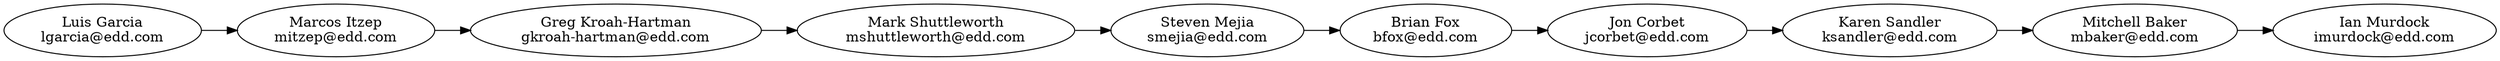 digraph ListaUsuarios {
rankdir=LR;
U1[label="Luis Garcia\nlgarcia@edd.com"];
U1 -> U2;
U2[label="Marcos Itzep\nmitzep@edd.com"];
U2 -> U3;
U3[label="Greg Kroah-Hartman\ngkroah-hartman@edd.com"];
U3 -> U4;
U4[label="Mark Shuttleworth\nmshuttleworth@edd.com"];
U4 -> U5;
U5[label="Steven Mejia\nsmejia@edd.com"];
U5 -> U6;
U6[label="Brian Fox\nbfox@edd.com"];
U6 -> U7;
U7[label="Jon Corbet\njcorbet@edd.com"];
U7 -> U8;
U8[label="Karen Sandler\nksandler@edd.com"];
U8 -> U9;
U9[label="Mitchell Baker\nmbaker@edd.com"];
U9 -> U10;
U10[label="Ian Murdock\nimurdock@edd.com"];
}
